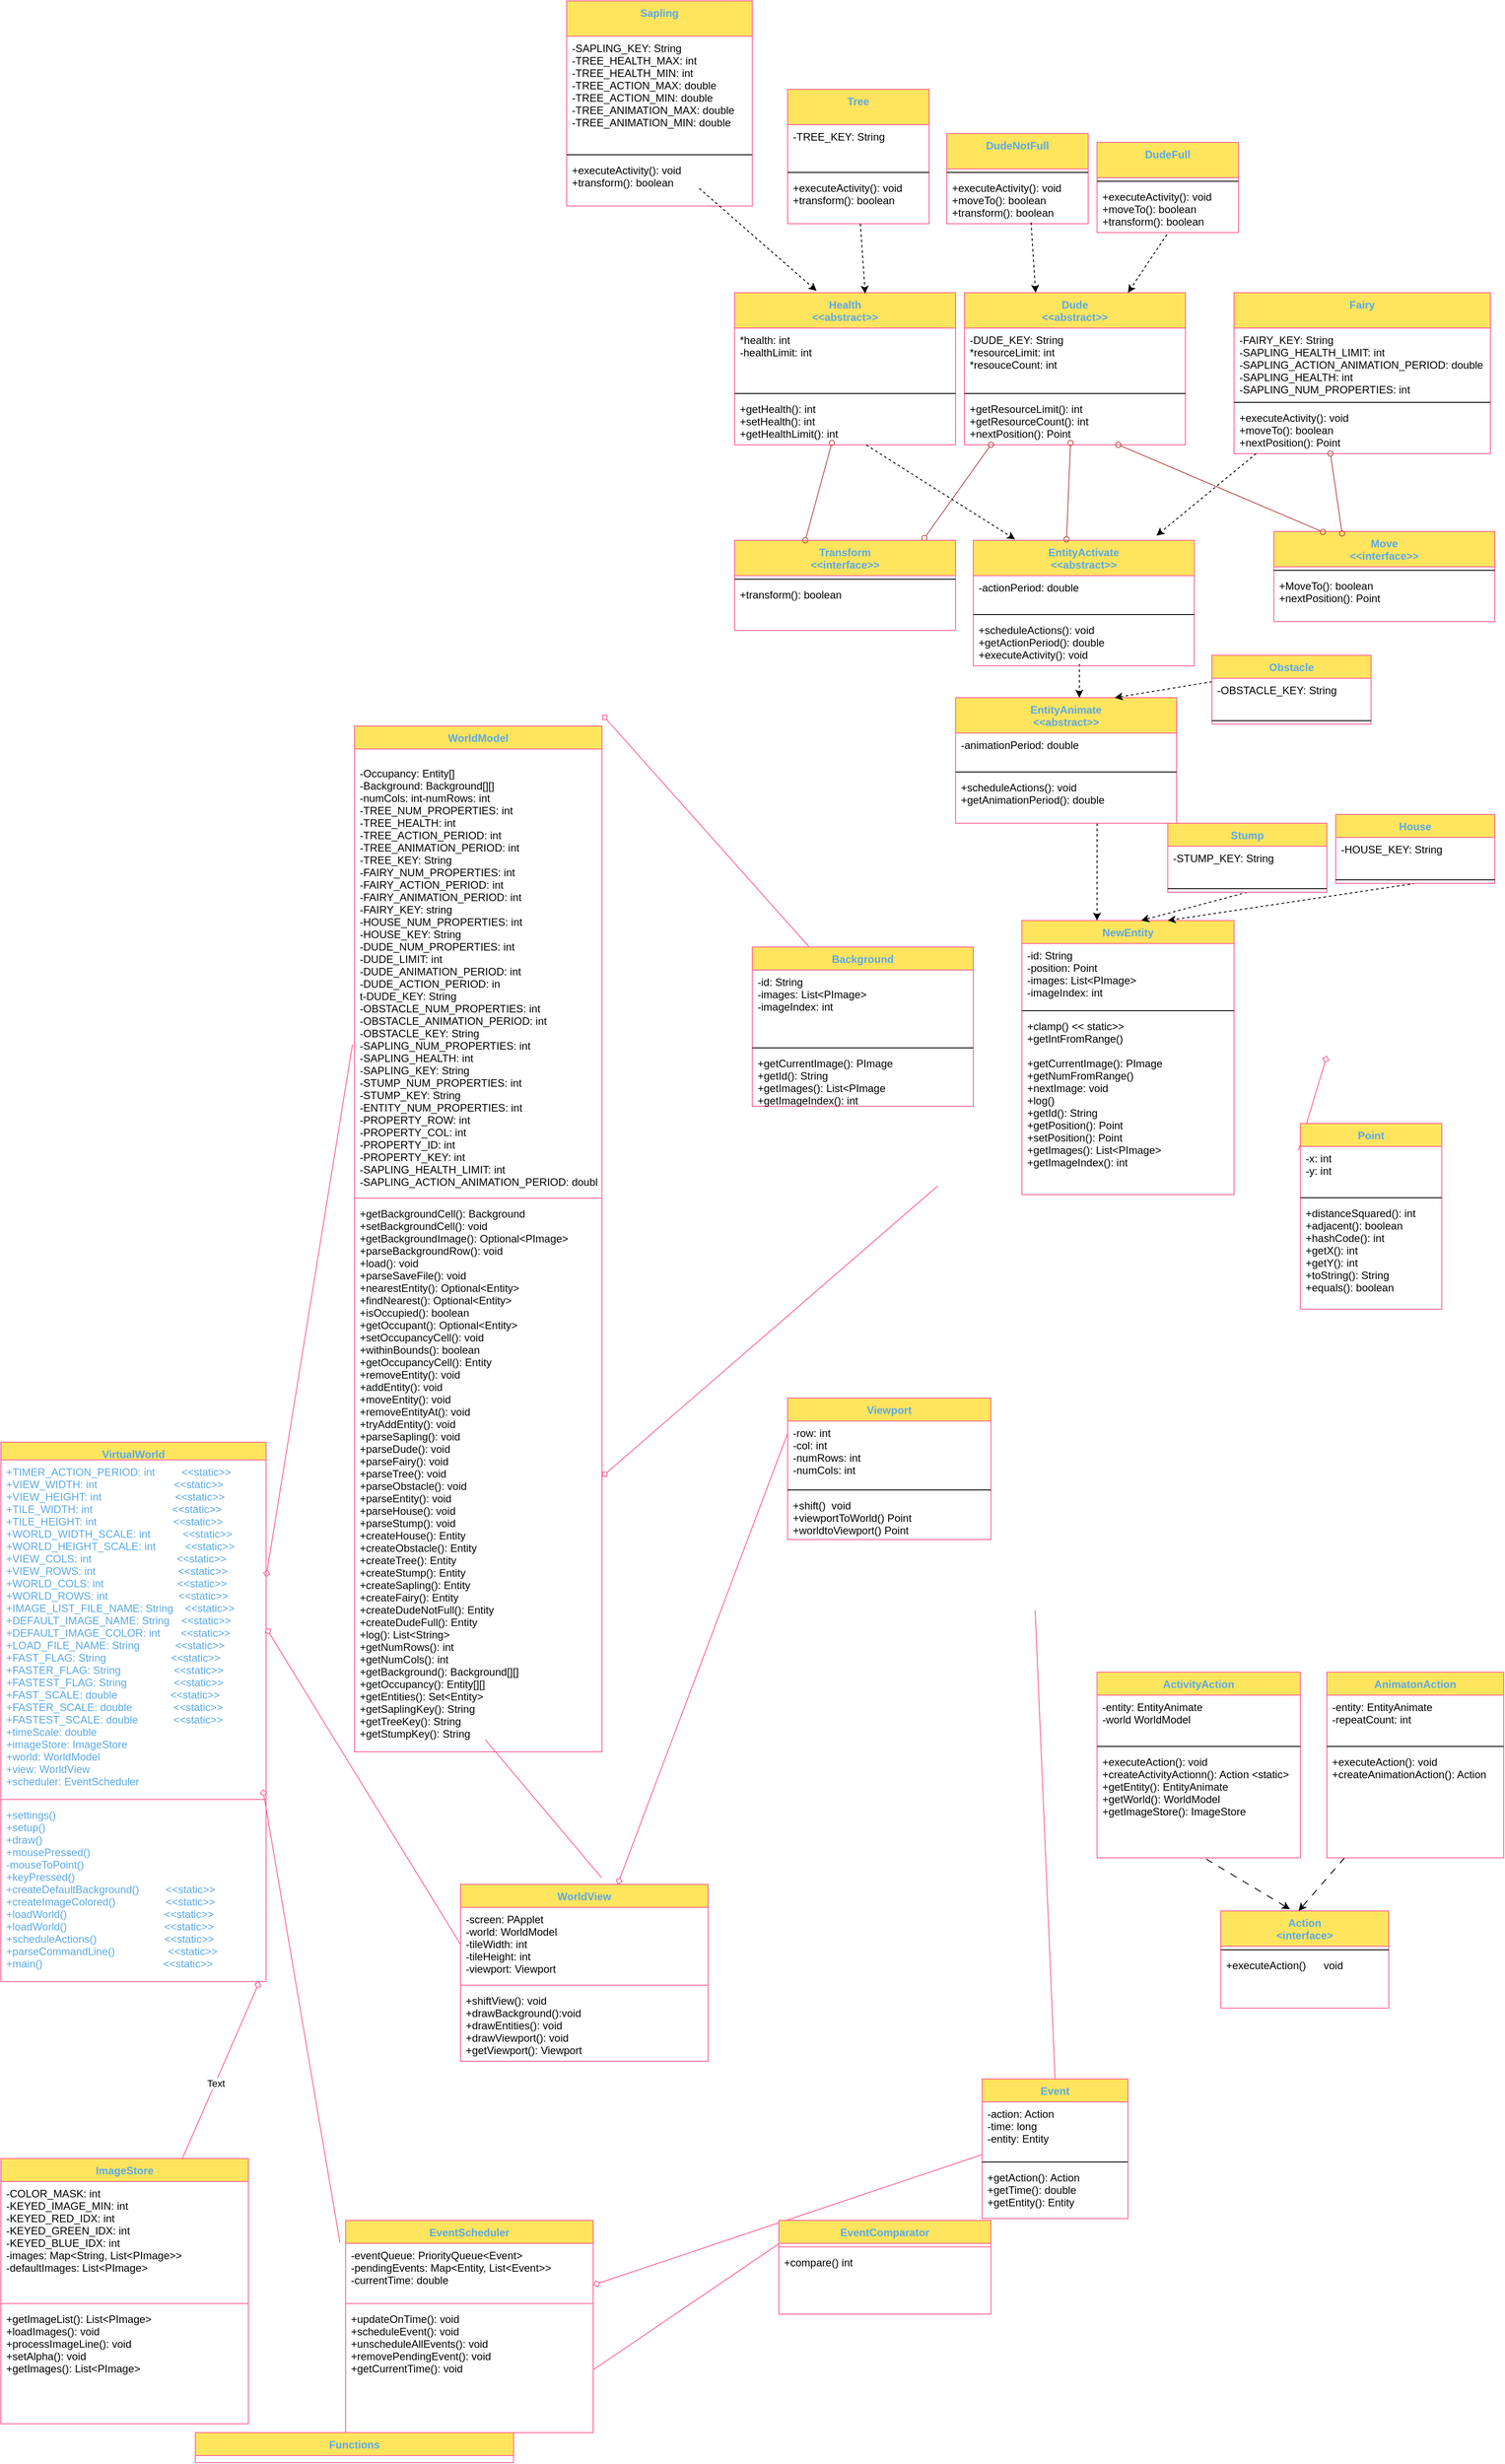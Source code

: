 <mxfile version="21.2.3" type="device">
  <diagram id="Yo6Zvny2ZRX3JAPKxXua" name="Page 2">
    <mxGraphModel dx="662" dy="1920" grid="1" gridSize="10" guides="1" tooltips="1" connect="1" arrows="1" fold="1" page="1" pageScale="1" pageWidth="850" pageHeight="1100" math="0" shadow="0">
      <root>
        <mxCell id="0" />
        <mxCell id="1" parent="0" />
        <mxCell id="8I9pphBKhg92I5GMk5e_-31" value="" style="graphMlID=e0;endArrow=none;strokeColor=#FF6392;strokeWidth=1.0;startArrow=diamond;startFill=0;endFill=1;exitX=1;exitY=0.25;exitDx=0;exitDy=0;fontColor=#5AA9E6;entryX=-0.008;entryY=-0.286;entryDx=0;entryDy=0;entryPerimeter=0;" parent="1" source="8I9pphBKhg92I5GMk5e_-50" target="8I9pphBKhg92I5GMk5e_-57" edge="1">
          <mxGeometry relative="1" as="geometry" />
        </mxCell>
        <mxCell id="8I9pphBKhg92I5GMk5e_-32" value="" style="graphMlID=e1;endArrow=none;strokeColor=#FF6392;strokeWidth=1.0;startArrow=diamond;startFill=0;endFill=1;exitX=1;exitY=0.5;exitDx=0;exitDy=0;fontColor=#5AA9E6;entryX=0;entryY=0.5;entryDx=0;entryDy=0;" parent="1" source="8I9pphBKhg92I5GMk5e_-51" target="8I9pphBKhg92I5GMk5e_-61" edge="1">
          <mxGeometry relative="1" as="geometry" />
        </mxCell>
        <mxCell id="8I9pphBKhg92I5GMk5e_-33" value="" style="graphMlID=e2;endArrow=none;strokeColor=#FF6392;strokeWidth=1.0;startArrow=diamond;startFill=0;endFill=1;fontColor=#5AA9E6;entryX=0;entryY=0.25;entryDx=0;entryDy=0;" parent="1" source="8I9pphBKhg92I5GMk5e_-60" target="8I9pphBKhg92I5GMk5e_-89" edge="1">
          <mxGeometry relative="1" as="geometry">
            <mxPoint x="648" y="240" as="sourcePoint" />
          </mxGeometry>
        </mxCell>
        <mxCell id="8I9pphBKhg92I5GMk5e_-34" value="" style="graphMlID=e3;endArrow=none;strokeColor=#FF6392;strokeWidth=1.0;startArrow=diamond;startFill=0;endFill=1;exitX=0.988;exitY=-0.077;exitDx=0;exitDy=0;exitPerimeter=0;fontColor=#5AA9E6;entryX=-0.023;entryY=0.105;entryDx=0;entryDy=0;entryPerimeter=0;" parent="1" source="8I9pphBKhg92I5GMk5e_-53" target="8I9pphBKhg92I5GMk5e_-64" edge="1">
          <mxGeometry relative="1" as="geometry">
            <mxPoint x="840" y="580" as="targetPoint" />
          </mxGeometry>
        </mxCell>
        <mxCell id="8I9pphBKhg92I5GMk5e_-35" value="" style="graphMlID=e4;endArrow=none;strokeColor=#FF6392;strokeWidth=1.0;startArrow=diamond;startFill=0;endFill=1;exitX=0.975;exitY=1;exitDx=0;exitDy=0;exitPerimeter=0;fontColor=#5AA9E6;" parent="1" source="8I9pphBKhg92I5GMk5e_-53" target="8I9pphBKhg92I5GMk5e_-68" edge="1">
          <mxGeometry relative="1" as="geometry" />
        </mxCell>
        <mxCell id="nGXBydeVwAJTbdxG4vP2-1" value="Text" style="edgeLabel;html=1;align=center;verticalAlign=middle;resizable=0;points=[];" parent="8I9pphBKhg92I5GMk5e_-35" vertex="1" connectable="0">
          <mxGeometry x="0.148" relative="1" as="geometry">
            <mxPoint as="offset" />
          </mxGeometry>
        </mxCell>
        <mxCell id="8I9pphBKhg92I5GMk5e_-36" value="" style="graphMlID=e5;endArrow=none;strokeColor=#FF6392;strokeWidth=1.0;startArrow=diamond;startFill=0;endFill=1;fontColor=#5AA9E6;exitX=1.001;exitY=-0.077;exitDx=0;exitDy=0;exitPerimeter=0;" parent="1" source="8I9pphBKhg92I5GMk5e_-55" target="8I9pphBKhg92I5GMk5e_-82" edge="1">
          <mxGeometry relative="1" as="geometry" />
        </mxCell>
        <mxCell id="8I9pphBKhg92I5GMk5e_-37" value="" style="graphMlID=e6;endArrow=none;strokeColor=#FF6392;strokeWidth=1.0;startArrow=diamond;startFill=0;endFill=1;fontColor=#5AA9E6;" parent="1" source="8I9pphBKhg92I5GMk5e_-64" target="8I9pphBKhg92I5GMk5e_-97" edge="1">
          <mxGeometry relative="1" as="geometry" />
        </mxCell>
        <mxCell id="8I9pphBKhg92I5GMk5e_-38" value="" style="graphMlID=e7;endArrow=none;strokeColor=#FF6392;strokeWidth=1.0;startArrow=none;startFill=1;endFill=1;fontColor=#5AA9E6;entryX=0;entryY=0.25;entryDx=0;entryDy=0;exitX=1;exitY=0.5;exitDx=0;exitDy=0;" parent="1" source="8I9pphBKhg92I5GMk5e_-67" target="8I9pphBKhg92I5GMk5e_-72" edge="1">
          <mxGeometry relative="1" as="geometry" />
        </mxCell>
        <mxCell id="8I9pphBKhg92I5GMk5e_-39" value="" style="graphMlID=e8;endArrow=none;strokeColor=#FF6392;strokeWidth=1.0;startArrow=diamond;startFill=0;endFill=1;fontColor=#5AA9E6;exitX=1;exitY=0.5;exitDx=0;exitDy=0;" parent="1" source="8I9pphBKhg92I5GMk5e_-57" edge="1">
          <mxGeometry relative="1" as="geometry">
            <mxPoint x="710" y="80" as="sourcePoint" />
            <mxPoint x="1060" y="300" as="targetPoint" />
          </mxGeometry>
        </mxCell>
        <mxCell id="8I9pphBKhg92I5GMk5e_-40" value="" style="graphMlID=e9;endArrow=none;strokeColor=#FF6392;strokeWidth=1.0;startArrow=diamond;startFill=0;endFill=1;fontColor=#5AA9E6;entryX=-0.013;entryY=0.08;entryDx=0;entryDy=0;entryPerimeter=0;" parent="1" target="8I9pphBKhg92I5GMk5e_-105" edge="1">
          <mxGeometry relative="1" as="geometry">
            <mxPoint x="1500" y="153" as="sourcePoint" />
          </mxGeometry>
        </mxCell>
        <mxCell id="8I9pphBKhg92I5GMk5e_-44" value="" style="graphMlID=e13;endArrow=none;strokeColor=#FF6392;strokeWidth=1.0;startArrow=none;startFill=1;endFill=1;fontColor=#5AA9E6;entryX=0.528;entryY=0.978;entryDx=0;entryDy=0;entryPerimeter=0;exitX=0.57;exitY=-0.037;exitDx=0;exitDy=0;exitPerimeter=0;" parent="1" source="8I9pphBKhg92I5GMk5e_-60" target="8I9pphBKhg92I5GMk5e_-57" edge="1">
          <mxGeometry relative="1" as="geometry" />
        </mxCell>
        <mxCell id="8I9pphBKhg92I5GMk5e_-45" value="" style="graphMlID=e14;endArrow=none;strokeColor=#FF6392;strokeWidth=1.0;startArrow=none;startFill=1;endFill=1;fontColor=#5AA9E6;exitX=0.5;exitY=0;exitDx=0;exitDy=0;" parent="1" source="8I9pphBKhg92I5GMk5e_-96" edge="1">
          <mxGeometry relative="1" as="geometry">
            <mxPoint x="1170" y="780" as="targetPoint" />
          </mxGeometry>
        </mxCell>
        <mxCell id="8I9pphBKhg92I5GMk5e_-50" value="VirtualWorld" style="swimlane;fontStyle=1;align=center;verticalAlign=top;childLayout=stackLayout;horizontal=1;startSize=20;horizontalStack=0;resizeParent=1;resizeParentMax=0;resizeLast=0;collapsible=1;marginBottom=0;hachureGap=4;pointerEvents=0;fillColor=#FFE45E;strokeColor=#FF6392;fontColor=#5AA9E6;" parent="1" vertex="1">
          <mxGeometry y="590" width="300" height="610" as="geometry" />
        </mxCell>
        <mxCell id="8I9pphBKhg92I5GMk5e_-51" value="+TIMER_ACTION_PERIOD: int         &lt;&lt;static&gt;&gt;&#xa;+VIEW_WIDTH: int                          &lt;&lt;static&gt;&gt;&#xa;+VIEW_HEIGHT: int                         &lt;&lt;static&gt;&gt;&#xa;+TILE_WIDTH: int                           &lt;&lt;static&gt;&gt;&#xa;+TILE_HEIGHT: int                          &lt;&lt;static&gt;&gt;&#xa;+WORLD_WIDTH_SCALE: int           &lt;&lt;static&gt;&gt;&#xa;+WORLD_HEIGHT_SCALE: int          &lt;&lt;static&gt;&gt;&#xa;+VIEW_COLS: int                             &lt;&lt;static&gt;&gt;&#xa;+VIEW_ROWS: int                            &lt;&lt;static&gt;&gt;&#xa;+WORLD_COLS: int                         &lt;&lt;static&gt;&gt;&#xa;+WORLD_ROWS: int                        &lt;&lt;static&gt;&gt;&#xa;+IMAGE_LIST_FILE_NAME: String    &lt;&lt;static&gt;&gt;&#xa;+DEFAULT_IMAGE_NAME: String    &lt;&lt;static&gt;&gt;&#xa;+DEFAULT_IMAGE_COLOR: int       &lt;&lt;static&gt;&gt;&#xa;+LOAD_FILE_NAME: String            &lt;&lt;static&gt;&gt;&#xa;+FAST_FLAG: String                      &lt;&lt;static&gt;&gt;&#xa;+FASTER_FLAG: String                  &lt;&lt;static&gt;&gt;&#xa;+FASTEST_FLAG: String                &lt;&lt;static&gt;&gt;&#xa;+FAST_SCALE: double                  &lt;&lt;static&gt;&gt;&#xa;+FASTER_SCALE: double              &lt;&lt;static&gt;&gt;&#xa;+FASTEST_SCALE: double            &lt;&lt;static&gt;&gt;&#xa;+timeScale: double&#xa;+imageStore: ImageStore&#xa;+world: WorldModel&#xa;+view: WorldView&#xa;+scheduler: EventScheduler" style="text;strokeColor=none;fillColor=none;align=left;verticalAlign=top;spacingLeft=4;spacingRight=4;overflow=hidden;rotatable=0;points=[[0,0.5],[1,0.5]];portConstraint=eastwest;fontColor=#5AA9E6;" parent="8I9pphBKhg92I5GMk5e_-50" vertex="1">
          <mxGeometry y="20" width="300" height="380" as="geometry" />
        </mxCell>
        <mxCell id="8I9pphBKhg92I5GMk5e_-52" value="" style="line;strokeWidth=1;fillColor=none;align=left;verticalAlign=middle;spacingTop=-1;spacingLeft=3;spacingRight=3;rotatable=0;labelPosition=right;points=[];portConstraint=eastwest;strokeColor=#FF6392;fontColor=#5AA9E6;" parent="8I9pphBKhg92I5GMk5e_-50" vertex="1">
          <mxGeometry y="400" width="300" height="8" as="geometry" />
        </mxCell>
        <mxCell id="8I9pphBKhg92I5GMk5e_-53" value="+settings()&#xa;+setup()&#xa;+draw()&#xa;+mousePressed()&#xa;-mouseToPoint()&#xa;+keyPressed()&#xa;+createDefaultBackground()         &lt;&lt;static&gt;&gt;&#xa;+createImageColored()                 &lt;&lt;static&gt;&gt;&#xa;+loadWorld()                                 &lt;&lt;static&gt;&gt;&#xa;+loadWorld()                                 &lt;&lt;static&gt;&gt;&#xa;+scheduleActions()                       &lt;&lt;static&gt;&gt;&#xa;+parseCommandLine()                  &lt;&lt;static&gt;&gt;&#xa;+main()                                         &lt;&lt;static&gt;&gt;" style="text;strokeColor=none;fillColor=none;align=left;verticalAlign=top;spacingLeft=4;spacingRight=4;overflow=hidden;rotatable=0;points=[[0,0.5],[1,0.5]];portConstraint=eastwest;fontColor=#5AA9E6;" parent="8I9pphBKhg92I5GMk5e_-50" vertex="1">
          <mxGeometry y="408" width="300" height="202" as="geometry" />
        </mxCell>
        <mxCell id="8I9pphBKhg92I5GMk5e_-54" value="WorldModel" style="swimlane;fontStyle=1;align=center;verticalAlign=top;childLayout=stackLayout;horizontal=1;startSize=26;horizontalStack=0;resizeParent=1;resizeParentMax=0;resizeLast=0;collapsible=1;marginBottom=0;hachureGap=4;pointerEvents=0;sketch=0;fontColor=#5AA9E6;strokeColor=#FF6392;fillColor=#FFE45E;" parent="1" vertex="1">
          <mxGeometry x="400" y="-220" width="280" height="1160" as="geometry" />
        </mxCell>
        <mxCell id="8I9pphBKhg92I5GMk5e_-55" value="&#xa;-Occupancy: Entity[]&#xa;-Background: Background[][]&#xa;-numCols: int-numRows: int&#xa;-TREE_NUM_PROPERTIES: int&#xa;-TREE_HEALTH: int&#xa;-TREE_ACTION_PERIOD: int&#xa;-TREE_ANIMATION_PERIOD: int&#xa;-TREE_KEY: String&#xa;-FAIRY_NUM_PROPERTIES: int&#xa;-FAIRY_ACTION_PERIOD: int&#xa;-FAIRY_ANIMATION_PERIOD: int&#xa;-FAIRY_KEY: string&#xa;-HOUSE_NUM_PROPERTIES: int&#xa;-HOUSE_KEY: String&#xa;-DUDE_NUM_PROPERTIES: int&#xa;-DUDE_LIMIT: int&#xa;-DUDE_ANIMATION_PERIOD: int&#xa;-DUDE_ACTION_PERIOD: in&#xa;t-DUDE_KEY: String&#xa;-OBSTACLE_NUM_PROPERTIES: int&#xa;-OBSTACLE_ANIMATION_PERIOD: int&#xa;-OBSTACLE_KEY: String&#xa;-SAPLING_NUM_PROPERTIES: int&#xa;-SAPLING_HEALTH: int&#xa;-SAPLING_KEY: String&#xa;-STUMP_NUM_PROPERTIES: int&#xa;-STUMP_KEY: String&#xa;-ENTITY_NUM_PROPERTIES: int&#xa;-PROPERTY_ROW: int&#xa;-PROPERTY_COL: int&#xa;-PROPERTY_ID: int&#xa;-PROPERTY_KEY: int&#xa;-SAPLING_HEALTH_LIMIT: int&#xa;-SAPLING_ACTION_ANIMATION_PERIOD: double" style="text;strokeColor=none;fillColor=none;align=left;verticalAlign=top;spacingLeft=4;spacingRight=4;overflow=hidden;rotatable=0;points=[[0,0.5],[1,0.5]];portConstraint=eastwest;fontColor=#000000;" parent="8I9pphBKhg92I5GMk5e_-54" vertex="1">
          <mxGeometry y="26" width="280" height="504" as="geometry" />
        </mxCell>
        <mxCell id="8I9pphBKhg92I5GMk5e_-56" value="" style="line;strokeWidth=1;fillColor=none;align=left;verticalAlign=middle;spacingTop=-1;spacingLeft=3;spacingRight=3;rotatable=0;labelPosition=right;points=[];portConstraint=eastwest;strokeColor=#FF6392;fontColor=#5AA9E6;" parent="8I9pphBKhg92I5GMk5e_-54" vertex="1">
          <mxGeometry y="530" width="280" height="8" as="geometry" />
        </mxCell>
        <mxCell id="8I9pphBKhg92I5GMk5e_-57" value="+getBackgroundCell(): Background&#xa;+setBackgroundCell(): void&#xa;+getBackgroundImage(): Optional&lt;PImage&gt;&#xa;+parseBackgroundRow(): void&#xa;+load(): void&#xa;+parseSaveFile(): void&#xa;+nearestEntity(): Optional&lt;Entity&gt;&#xa;+findNearest(): Optional&lt;Entity&gt;&#xa;+isOccupied(): boolean&#xa;+getOccupant(): Optional&lt;Entity&gt;&#xa;+setOccupancyCell(): void&#xa;+withinBounds(): boolean&#xa;+getOccupancyCell(): Entity&#xa;+removeEntity(): void&#xa;+addEntity(): void&#xa;+moveEntity(): void&#xa;+removeEntityAt(): void&#xa;+tryAddEntity(): void&#xa;+parseSapling(): void&#xa;+parseDude(): void&#xa;+parseFairy(): void&#xa;+parseTree(): void&#xa;+parseObstacle(): void&#xa;+parseEntity(): void&#xa;+parseHouse(): void&#xa;+parseStump(): void&#xa;+createHouse(): Entity&#xa;+createObstacle(): Entity&#xa;+createTree(): Entity&#xa;+createStump(): Entity&#xa;+createSapling(): Entity&#xa;+createFairy(): Entity&#xa;+createDudeNotFull(): Entity&#xa;+createDudeFull(): Entity&#xa;+log(): List&lt;String&gt;&#xa;+getNumRows(): int&#xa;+getNumCols(): int&#xa;+getBackground(): Background[][]&#xa;+getOccupancy(): Entity[][]&#xa;+getEntities(): Set&lt;Entity&gt;&#xa;+getSaplingKey(): String&#xa;+getTreeKey(): String&#xa;+getStumpKey(): String" style="text;strokeColor=none;fillColor=none;align=left;verticalAlign=top;spacingLeft=4;spacingRight=4;overflow=hidden;rotatable=0;points=[[0,0.5],[1,0.5]];portConstraint=eastwest;fontColor=#020405;" parent="8I9pphBKhg92I5GMk5e_-54" vertex="1">
          <mxGeometry y="538" width="280" height="622" as="geometry" />
        </mxCell>
        <mxCell id="8I9pphBKhg92I5GMk5e_-60" value="WorldView" style="swimlane;fontStyle=1;align=center;verticalAlign=top;childLayout=stackLayout;horizontal=1;startSize=26;horizontalStack=0;resizeParent=1;resizeParentMax=0;resizeLast=0;collapsible=1;marginBottom=0;hachureGap=4;pointerEvents=0;sketch=0;fontColor=#5AA9E6;strokeColor=#FF6392;fillColor=#FFE45E;" parent="1" vertex="1">
          <mxGeometry x="520" y="1090" width="280" height="200" as="geometry" />
        </mxCell>
        <mxCell id="8I9pphBKhg92I5GMk5e_-61" value="-screen: PApplet&#xa;-world: WorldModel&#xa;-tileWidth: int&#xa;-tileHeight: int&#xa;-viewport: Viewport" style="text;strokeColor=none;fillColor=none;align=left;verticalAlign=top;spacingLeft=4;spacingRight=4;overflow=hidden;rotatable=0;points=[[0,0.5],[1,0.5]];portConstraint=eastwest;fontColor=#000000;" parent="8I9pphBKhg92I5GMk5e_-60" vertex="1">
          <mxGeometry y="26" width="280" height="84" as="geometry" />
        </mxCell>
        <mxCell id="8I9pphBKhg92I5GMk5e_-62" value="" style="line;strokeWidth=1;fillColor=none;align=left;verticalAlign=middle;spacingTop=-1;spacingLeft=3;spacingRight=3;rotatable=0;labelPosition=right;points=[];portConstraint=eastwest;strokeColor=#FF6392;fontColor=#5AA9E6;" parent="8I9pphBKhg92I5GMk5e_-60" vertex="1">
          <mxGeometry y="110" width="280" height="8" as="geometry" />
        </mxCell>
        <mxCell id="8I9pphBKhg92I5GMk5e_-63" value="+shiftView(): void                                &#xa;+drawBackground():void&#xa;+drawEntities(): void&#xa;+drawViewport(): void&#xa;+getViewport(): Viewport" style="text;strokeColor=none;fillColor=none;align=left;verticalAlign=top;spacingLeft=4;spacingRight=4;overflow=hidden;rotatable=0;points=[[0,0.5],[1,0.5]];portConstraint=eastwest;fontColor=#000000;" parent="8I9pphBKhg92I5GMk5e_-60" vertex="1">
          <mxGeometry y="118" width="280" height="82" as="geometry" />
        </mxCell>
        <mxCell id="8I9pphBKhg92I5GMk5e_-64" value="EventScheduler" style="swimlane;fontStyle=1;align=center;verticalAlign=top;childLayout=stackLayout;horizontal=1;startSize=26;horizontalStack=0;resizeParent=1;resizeParentMax=0;resizeLast=0;collapsible=1;marginBottom=0;hachureGap=4;pointerEvents=0;sketch=0;fontColor=#5AA9E6;strokeColor=#FF6392;fillColor=#FFE45E;" parent="1" vertex="1">
          <mxGeometry x="390" y="1470" width="280" height="240" as="geometry" />
        </mxCell>
        <mxCell id="8I9pphBKhg92I5GMk5e_-65" value="-eventQueue: PriorityQueue&lt;Event&gt;&#xa;-pendingEvents: Map&lt;Entity, List&lt;Event&gt;&gt;&#xa;-currentTime: double" style="text;strokeColor=none;fillColor=none;align=left;verticalAlign=top;spacingLeft=4;spacingRight=4;overflow=hidden;rotatable=0;points=[[0,0.5],[1,0.5]];portConstraint=eastwest;fontColor=#000000;" parent="8I9pphBKhg92I5GMk5e_-64" vertex="1">
          <mxGeometry y="26" width="280" height="64" as="geometry" />
        </mxCell>
        <mxCell id="8I9pphBKhg92I5GMk5e_-66" value="" style="line;strokeWidth=1;fillColor=none;align=left;verticalAlign=middle;spacingTop=-1;spacingLeft=3;spacingRight=3;rotatable=0;labelPosition=right;points=[];portConstraint=eastwest;strokeColor=#FF6392;fontColor=#5AA9E6;" parent="8I9pphBKhg92I5GMk5e_-64" vertex="1">
          <mxGeometry y="90" width="280" height="8" as="geometry" />
        </mxCell>
        <mxCell id="8I9pphBKhg92I5GMk5e_-67" value="+updateOnTime(): void&#xa;+scheduleEvent(): void&#xa;+unscheduleAllEvents(): void&#xa;+removePendingEvent(): void&#xa;+getCurrentTime(): void" style="text;strokeColor=none;fillColor=none;align=left;verticalAlign=top;spacingLeft=4;spacingRight=4;overflow=hidden;rotatable=0;points=[[0,0.5],[1,0.5]];portConstraint=eastwest;fontColor=#000000;" parent="8I9pphBKhg92I5GMk5e_-64" vertex="1">
          <mxGeometry y="98" width="280" height="142" as="geometry" />
        </mxCell>
        <mxCell id="8I9pphBKhg92I5GMk5e_-68" value="ImageStore" style="swimlane;fontStyle=1;align=center;verticalAlign=top;childLayout=stackLayout;horizontal=1;startSize=26;horizontalStack=0;resizeParent=1;resizeParentMax=0;resizeLast=0;collapsible=1;marginBottom=0;hachureGap=4;pointerEvents=0;sketch=0;fontColor=#5AA9E6;strokeColor=#FF6392;fillColor=#FFE45E;" parent="1" vertex="1">
          <mxGeometry y="1400" width="280" height="300" as="geometry" />
        </mxCell>
        <mxCell id="8I9pphBKhg92I5GMk5e_-69" value="-COLOR_MASK: int                            &#xa;-KEYED_IMAGE_MIN: int                       &#xa;-KEYED_RED_IDX: int                        &#xa;-KEYED_GREEN_IDX: int                        &#xa;-KEYED_BLUE_IDX: int                        &#xa;-images: Map&lt;String, List&lt;PImage&gt;&gt;&#xa;-defaultImages: List&lt;PImage&gt;" style="text;strokeColor=none;fillColor=none;align=left;verticalAlign=top;spacingLeft=4;spacingRight=4;overflow=hidden;rotatable=0;points=[[0,0.5],[1,0.5]];portConstraint=eastwest;fontColor=#000000;" parent="8I9pphBKhg92I5GMk5e_-68" vertex="1">
          <mxGeometry y="26" width="280" height="134" as="geometry" />
        </mxCell>
        <mxCell id="8I9pphBKhg92I5GMk5e_-70" value="" style="line;strokeWidth=1;fillColor=none;align=left;verticalAlign=middle;spacingTop=-1;spacingLeft=3;spacingRight=3;rotatable=0;labelPosition=right;points=[];portConstraint=eastwest;strokeColor=#FF6392;fontColor=#5AA9E6;" parent="8I9pphBKhg92I5GMk5e_-68" vertex="1">
          <mxGeometry y="160" width="280" height="8" as="geometry" />
        </mxCell>
        <mxCell id="8I9pphBKhg92I5GMk5e_-71" value="+getImageList(): List&lt;PImage&gt;&#xa;+loadImages(): void&#xa;+processImageLine(): void&#xa;+setAlpha(): void&#xa;+getImages(): List&lt;PImage&gt;" style="text;strokeColor=none;fillColor=none;align=left;verticalAlign=top;spacingLeft=4;spacingRight=4;overflow=hidden;rotatable=0;points=[[0,0.5],[1,0.5]];portConstraint=eastwest;fontColor=#000000;" parent="8I9pphBKhg92I5GMk5e_-68" vertex="1">
          <mxGeometry y="168" width="280" height="132" as="geometry" />
        </mxCell>
        <mxCell id="8I9pphBKhg92I5GMk5e_-72" value="EventComparator" style="swimlane;fontStyle=1;align=center;verticalAlign=top;childLayout=stackLayout;horizontal=1;startSize=26;horizontalStack=0;resizeParent=1;resizeParentMax=0;resizeLast=0;collapsible=1;marginBottom=0;hachureGap=4;pointerEvents=0;sketch=0;fontColor=#5AA9E6;strokeColor=#FF6392;fillColor=#FFE45E;" parent="1" vertex="1">
          <mxGeometry x="880" y="1470" width="240" height="106" as="geometry" />
        </mxCell>
        <mxCell id="8I9pphBKhg92I5GMk5e_-74" value="" style="line;strokeWidth=1;fillColor=none;align=left;verticalAlign=middle;spacingTop=-1;spacingLeft=3;spacingRight=3;rotatable=0;labelPosition=right;points=[];portConstraint=eastwest;strokeColor=#FF6392;fontColor=#5AA9E6;" parent="8I9pphBKhg92I5GMk5e_-72" vertex="1">
          <mxGeometry y="26" width="240" height="8" as="geometry" />
        </mxCell>
        <mxCell id="8I9pphBKhg92I5GMk5e_-75" value="+compare() int" style="text;strokeColor=none;fillColor=none;align=left;verticalAlign=top;spacingLeft=4;spacingRight=4;overflow=hidden;rotatable=0;points=[[0,0.5],[1,0.5]];portConstraint=eastwest;fontColor=#000000;" parent="8I9pphBKhg92I5GMk5e_-72" vertex="1">
          <mxGeometry y="34" width="240" height="72" as="geometry" />
        </mxCell>
        <mxCell id="8I9pphBKhg92I5GMk5e_-77" value="Functions" style="swimlane;fontStyle=1;align=center;verticalAlign=top;childLayout=stackLayout;horizontal=1;startSize=26;horizontalStack=0;resizeParent=1;resizeParentMax=0;resizeLast=0;collapsible=1;marginBottom=0;hachureGap=4;pointerEvents=0;sketch=0;fontColor=#5AA9E6;strokeColor=#FF6392;fillColor=#FFE45E;" parent="1" vertex="1">
          <mxGeometry x="220" y="1710" width="360" height="34" as="geometry" />
        </mxCell>
        <mxCell id="8I9pphBKhg92I5GMk5e_-81" value="Background" style="swimlane;fontStyle=1;align=center;verticalAlign=top;childLayout=stackLayout;horizontal=1;startSize=26;horizontalStack=0;resizeParent=1;resizeParentMax=0;resizeLast=0;collapsible=1;marginBottom=0;hachureGap=4;pointerEvents=0;sketch=0;fontColor=#5AA9E6;strokeColor=#FF6392;fillColor=#FFE45E;" parent="1" vertex="1">
          <mxGeometry x="850" y="30" width="250" height="180" as="geometry" />
        </mxCell>
        <mxCell id="8I9pphBKhg92I5GMk5e_-82" value="-id: String&#xa;-images: List&lt;PImage&gt;&#xa;-imageIndex: int" style="text;strokeColor=none;fillColor=none;align=left;verticalAlign=top;spacingLeft=4;spacingRight=4;overflow=hidden;rotatable=0;points=[[0,0.5],[1,0.5]];portConstraint=eastwest;" parent="8I9pphBKhg92I5GMk5e_-81" vertex="1">
          <mxGeometry y="26" width="250" height="84" as="geometry" />
        </mxCell>
        <mxCell id="8I9pphBKhg92I5GMk5e_-83" value="" style="line;strokeWidth=1;fillColor=none;align=left;verticalAlign=middle;spacingTop=-1;spacingLeft=3;spacingRight=3;rotatable=0;labelPosition=right;points=[];portConstraint=eastwest;" parent="8I9pphBKhg92I5GMk5e_-81" vertex="1">
          <mxGeometry y="110" width="250" height="8" as="geometry" />
        </mxCell>
        <mxCell id="8I9pphBKhg92I5GMk5e_-84" value="+getCurrentImage(): PImage            &#xa;+getId(): String&#xa;+getImages(): List&lt;PImage&#xa;+getImageIndex(): int" style="text;strokeColor=none;fillColor=none;align=left;verticalAlign=top;spacingLeft=4;spacingRight=4;overflow=hidden;rotatable=0;points=[[0,0.5],[1,0.5]];portConstraint=eastwest;" parent="8I9pphBKhg92I5GMk5e_-81" vertex="1">
          <mxGeometry y="118" width="250" height="62" as="geometry" />
        </mxCell>
        <mxCell id="8I9pphBKhg92I5GMk5e_-85" value="NewEntity" style="swimlane;fontStyle=1;align=center;verticalAlign=top;childLayout=stackLayout;horizontal=1;startSize=26;horizontalStack=0;resizeParent=1;resizeParentMax=0;resizeLast=0;collapsible=1;marginBottom=0;hachureGap=4;pointerEvents=0;sketch=0;fontColor=#5AA9E6;strokeColor=#FF6392;fillColor=#FFE45E;" parent="1" vertex="1">
          <mxGeometry x="1155" width="240" height="310" as="geometry" />
        </mxCell>
        <mxCell id="8I9pphBKhg92I5GMk5e_-86" value="-id: String&#xa;-position: Point&#xa;-images: List&lt;PImage&gt;&#xa;-imageIndex: int&#xa;" style="text;strokeColor=none;fillColor=none;align=left;verticalAlign=top;spacingLeft=4;spacingRight=4;overflow=hidden;rotatable=0;points=[[0,0.5],[1,0.5]];portConstraint=eastwest;" parent="8I9pphBKhg92I5GMk5e_-85" vertex="1">
          <mxGeometry y="26" width="240" height="72" as="geometry" />
        </mxCell>
        <mxCell id="8I9pphBKhg92I5GMk5e_-87" value="" style="line;strokeWidth=1;fillColor=none;align=left;verticalAlign=middle;spacingTop=-1;spacingLeft=3;spacingRight=3;rotatable=0;labelPosition=right;points=[];portConstraint=eastwest;" parent="8I9pphBKhg92I5GMk5e_-85" vertex="1">
          <mxGeometry y="98" width="240" height="8" as="geometry" />
        </mxCell>
        <mxCell id="8I9pphBKhg92I5GMk5e_-88" value="+clamp() &lt;&lt; static&gt;&gt;&#xa;+getIntFromRange()&#xa;                                    &#xa;+getCurrentImage(): PImage &#xa;+getNumFromRange()&#xa;+nextImage: void&#xa;+log()&#xa;+getId(): String&#xa;+getPosition(): Point&#xa;+setPosition(): Point&#xa;+getImages(): List&lt;PImage&gt;&#xa;+getImageIndex(): int&#xa;&#xa;" style="text;strokeColor=none;fillColor=none;align=left;verticalAlign=top;spacingLeft=4;spacingRight=4;overflow=hidden;rotatable=0;points=[[0,0.5],[1,0.5]];portConstraint=eastwest;" parent="8I9pphBKhg92I5GMk5e_-85" vertex="1">
          <mxGeometry y="106" width="240" height="204" as="geometry" />
        </mxCell>
        <mxCell id="8I9pphBKhg92I5GMk5e_-89" value="Viewport" style="swimlane;fontStyle=1;align=center;verticalAlign=top;childLayout=stackLayout;horizontal=1;startSize=26;horizontalStack=0;resizeParent=1;resizeParentMax=0;resizeLast=0;collapsible=1;marginBottom=0;hachureGap=4;pointerEvents=0;sketch=0;fontColor=#5AA9E6;strokeColor=#FF6392;fillColor=#FFE45E;" parent="1" vertex="1">
          <mxGeometry x="890" y="540" width="230" height="160" as="geometry" />
        </mxCell>
        <mxCell id="8I9pphBKhg92I5GMk5e_-90" value="-row: int&#xa;-col: int&#xa;-numRows: int&#xa;-numCols: int" style="text;strokeColor=none;fillColor=none;align=left;verticalAlign=top;spacingLeft=4;spacingRight=4;overflow=hidden;rotatable=0;points=[[0,0.5],[1,0.5]];portConstraint=eastwest;" parent="8I9pphBKhg92I5GMk5e_-89" vertex="1">
          <mxGeometry y="26" width="230" height="74" as="geometry" />
        </mxCell>
        <mxCell id="8I9pphBKhg92I5GMk5e_-91" value="" style="line;strokeWidth=1;fillColor=none;align=left;verticalAlign=middle;spacingTop=-1;spacingLeft=3;spacingRight=3;rotatable=0;labelPosition=right;points=[];portConstraint=eastwest;" parent="8I9pphBKhg92I5GMk5e_-89" vertex="1">
          <mxGeometry y="100" width="230" height="8" as="geometry" />
        </mxCell>
        <mxCell id="8I9pphBKhg92I5GMk5e_-92" value="+shift()  void                                &#xa;+viewportToWorld() Point&#xa;+worldtoViewport() Point" style="text;strokeColor=none;fillColor=none;align=left;verticalAlign=top;spacingLeft=4;spacingRight=4;overflow=hidden;rotatable=0;points=[[0,0.5],[1,0.5]];portConstraint=eastwest;" parent="8I9pphBKhg92I5GMk5e_-89" vertex="1">
          <mxGeometry y="108" width="230" height="52" as="geometry" />
        </mxCell>
        <mxCell id="8I9pphBKhg92I5GMk5e_-96" value="Event" style="swimlane;fontStyle=1;align=center;verticalAlign=top;childLayout=stackLayout;horizontal=1;startSize=26;horizontalStack=0;resizeParent=1;resizeParentMax=0;resizeLast=0;collapsible=1;marginBottom=0;hachureGap=4;pointerEvents=0;sketch=0;fontColor=#5AA9E6;strokeColor=#FF6392;fillColor=#FFE45E;" parent="1" vertex="1">
          <mxGeometry x="1110" y="1310" width="165" height="158" as="geometry" />
        </mxCell>
        <mxCell id="8I9pphBKhg92I5GMk5e_-97" value="-action: Action&#xa;-time: long&#xa;-entity: Entity" style="text;strokeColor=none;fillColor=none;align=left;verticalAlign=top;spacingLeft=4;spacingRight=4;overflow=hidden;rotatable=0;points=[[0,0.5],[1,0.5]];portConstraint=eastwest;" parent="8I9pphBKhg92I5GMk5e_-96" vertex="1">
          <mxGeometry y="26" width="165" height="64" as="geometry" />
        </mxCell>
        <mxCell id="8I9pphBKhg92I5GMk5e_-98" value="" style="line;strokeWidth=1;fillColor=none;align=left;verticalAlign=middle;spacingTop=-1;spacingLeft=3;spacingRight=3;rotatable=0;labelPosition=right;points=[];portConstraint=eastwest;" parent="8I9pphBKhg92I5GMk5e_-96" vertex="1">
          <mxGeometry y="90" width="165" height="8" as="geometry" />
        </mxCell>
        <mxCell id="8I9pphBKhg92I5GMk5e_-99" value="+getAction(): Action&#xa;+getTime(): double&#xa;+getEntity(): Entity" style="text;strokeColor=none;fillColor=none;align=left;verticalAlign=top;spacingLeft=4;spacingRight=4;overflow=hidden;rotatable=0;points=[[0,0.5],[1,0.5]];portConstraint=eastwest;" parent="8I9pphBKhg92I5GMk5e_-96" vertex="1">
          <mxGeometry y="98" width="165" height="60" as="geometry" />
        </mxCell>
        <mxCell id="8I9pphBKhg92I5GMk5e_-104" value="Point" style="swimlane;fontStyle=1;align=center;verticalAlign=top;childLayout=stackLayout;horizontal=1;startSize=26;horizontalStack=0;resizeParent=1;resizeParentMax=0;resizeLast=0;collapsible=1;marginBottom=0;hachureGap=4;pointerEvents=0;sketch=0;fontColor=#5AA9E6;strokeColor=#FF6392;fillColor=#FFE45E;" parent="1" vertex="1">
          <mxGeometry x="1470" y="229.54" width="160" height="210" as="geometry" />
        </mxCell>
        <mxCell id="8I9pphBKhg92I5GMk5e_-105" value="-x: int&#xa;-y: int" style="text;strokeColor=none;fillColor=none;align=left;verticalAlign=top;spacingLeft=4;spacingRight=4;overflow=hidden;rotatable=0;points=[[0,0.5],[1,0.5]];portConstraint=eastwest;" parent="8I9pphBKhg92I5GMk5e_-104" vertex="1">
          <mxGeometry y="26" width="160" height="54" as="geometry" />
        </mxCell>
        <mxCell id="8I9pphBKhg92I5GMk5e_-106" value="" style="line;strokeWidth=1;fillColor=none;align=left;verticalAlign=middle;spacingTop=-1;spacingLeft=3;spacingRight=3;rotatable=0;labelPosition=right;points=[];portConstraint=eastwest;" parent="8I9pphBKhg92I5GMk5e_-104" vertex="1">
          <mxGeometry y="80" width="160" height="8" as="geometry" />
        </mxCell>
        <mxCell id="8I9pphBKhg92I5GMk5e_-107" value="+distanceSquared(): int&#xa;+adjacent(): boolean&#xa;+hashCode(): int&#xa;+getX(): int&#xa;+getY(): int&#xa;+toString(): String&#xa;+equals(): boolean" style="text;strokeColor=none;fillColor=none;align=left;verticalAlign=top;spacingLeft=4;spacingRight=4;overflow=hidden;rotatable=0;points=[[0,0.5],[1,0.5]];portConstraint=eastwest;" parent="8I9pphBKhg92I5GMk5e_-104" vertex="1">
          <mxGeometry y="88" width="160" height="122" as="geometry" />
        </mxCell>
        <mxCell id="8I9pphBKhg92I5GMk5e_-108" value="Action&#xa;&lt;interface&gt;" style="swimlane;fontStyle=1;align=center;verticalAlign=top;childLayout=stackLayout;horizontal=1;startSize=40;horizontalStack=0;resizeParent=1;resizeParentMax=0;resizeLast=0;collapsible=1;marginBottom=0;hachureGap=4;pointerEvents=0;sketch=0;fontColor=#5AA9E6;strokeColor=#FF6392;fillColor=#FFE45E;" parent="1" vertex="1">
          <mxGeometry x="1380" y="1120" width="190" height="110" as="geometry" />
        </mxCell>
        <mxCell id="8I9pphBKhg92I5GMk5e_-110" value="" style="line;strokeWidth=1;fillColor=none;align=left;verticalAlign=middle;spacingTop=-1;spacingLeft=3;spacingRight=3;rotatable=0;labelPosition=right;points=[];portConstraint=eastwest;" parent="8I9pphBKhg92I5GMk5e_-108" vertex="1">
          <mxGeometry y="40" width="190" height="8" as="geometry" />
        </mxCell>
        <mxCell id="8I9pphBKhg92I5GMk5e_-111" value="+executeAction()      void&#xa;" style="text;strokeColor=none;fillColor=none;align=left;verticalAlign=top;spacingLeft=4;spacingRight=4;overflow=hidden;rotatable=0;points=[[0,0.5],[1,0.5]];portConstraint=eastwest;" parent="8I9pphBKhg92I5GMk5e_-108" vertex="1">
          <mxGeometry y="48" width="190" height="62" as="geometry" />
        </mxCell>
        <mxCell id="iaRDcrgQwgCg0Ffhxm7l-1" value="" style="endArrow=classic;html=1;rounded=0;entryX=0.412;entryY=-0.017;entryDx=0;entryDy=0;entryPerimeter=0;dashed=1;dashPattern=8 8;exitX=0.537;exitY=1.011;exitDx=0;exitDy=0;exitPerimeter=0;" edge="1" parent="1" source="iaRDcrgQwgCg0Ffhxm7l-13" target="8I9pphBKhg92I5GMk5e_-108">
          <mxGeometry width="50" height="50" relative="1" as="geometry">
            <mxPoint x="1380" y="1070" as="sourcePoint" />
            <mxPoint x="1430" y="1030" as="targetPoint" />
          </mxGeometry>
        </mxCell>
        <mxCell id="iaRDcrgQwgCg0Ffhxm7l-2" value="" style="endArrow=classic;html=1;rounded=0;dashed=1;dashPattern=8 8;" edge="1" parent="1">
          <mxGeometry width="50" height="50" relative="1" as="geometry">
            <mxPoint x="1520" y="1060" as="sourcePoint" />
            <mxPoint x="1468" y="1120" as="targetPoint" />
          </mxGeometry>
        </mxCell>
        <mxCell id="iaRDcrgQwgCg0Ffhxm7l-6" value="AnimatonAction" style="swimlane;fontStyle=1;align=center;verticalAlign=top;childLayout=stackLayout;horizontal=1;startSize=26;horizontalStack=0;resizeParent=1;resizeParentMax=0;resizeLast=0;collapsible=1;marginBottom=0;hachureGap=4;pointerEvents=0;sketch=0;fontColor=#5AA9E6;strokeColor=#FF6392;fillColor=#FFE45E;" vertex="1" parent="1">
          <mxGeometry x="1500" y="850" width="200" height="210" as="geometry" />
        </mxCell>
        <mxCell id="iaRDcrgQwgCg0Ffhxm7l-7" value="-entity: EntityAnimate&#xa;-repeatCount: int" style="text;strokeColor=none;fillColor=none;align=left;verticalAlign=top;spacingLeft=4;spacingRight=4;overflow=hidden;rotatable=0;points=[[0,0.5],[1,0.5]];portConstraint=eastwest;" vertex="1" parent="iaRDcrgQwgCg0Ffhxm7l-6">
          <mxGeometry y="26" width="200" height="54" as="geometry" />
        </mxCell>
        <mxCell id="iaRDcrgQwgCg0Ffhxm7l-8" value="" style="line;strokeWidth=1;fillColor=none;align=left;verticalAlign=middle;spacingTop=-1;spacingLeft=3;spacingRight=3;rotatable=0;labelPosition=right;points=[];portConstraint=eastwest;" vertex="1" parent="iaRDcrgQwgCg0Ffhxm7l-6">
          <mxGeometry y="80" width="200" height="8" as="geometry" />
        </mxCell>
        <mxCell id="iaRDcrgQwgCg0Ffhxm7l-9" value="+executeAction(): void&#xa;+createAnimationAction(): Action" style="text;strokeColor=none;fillColor=none;align=left;verticalAlign=top;spacingLeft=4;spacingRight=4;overflow=hidden;rotatable=0;points=[[0,0.5],[1,0.5]];portConstraint=eastwest;" vertex="1" parent="iaRDcrgQwgCg0Ffhxm7l-6">
          <mxGeometry y="88" width="200" height="122" as="geometry" />
        </mxCell>
        <mxCell id="iaRDcrgQwgCg0Ffhxm7l-10" value="ActivityAction" style="swimlane;fontStyle=1;align=center;verticalAlign=top;childLayout=stackLayout;horizontal=1;startSize=26;horizontalStack=0;resizeParent=1;resizeParentMax=0;resizeLast=0;collapsible=1;marginBottom=0;hachureGap=4;pointerEvents=0;sketch=0;fontColor=#5AA9E6;strokeColor=#FF6392;fillColor=#FFE45E;" vertex="1" parent="1">
          <mxGeometry x="1240" y="850" width="230" height="210" as="geometry" />
        </mxCell>
        <mxCell id="iaRDcrgQwgCg0Ffhxm7l-11" value="-entity: EntityAnimate&#xa;-world WorldModel" style="text;strokeColor=none;fillColor=none;align=left;verticalAlign=top;spacingLeft=4;spacingRight=4;overflow=hidden;rotatable=0;points=[[0,0.5],[1,0.5]];portConstraint=eastwest;" vertex="1" parent="iaRDcrgQwgCg0Ffhxm7l-10">
          <mxGeometry y="26" width="230" height="54" as="geometry" />
        </mxCell>
        <mxCell id="iaRDcrgQwgCg0Ffhxm7l-12" value="" style="line;strokeWidth=1;fillColor=none;align=left;verticalAlign=middle;spacingTop=-1;spacingLeft=3;spacingRight=3;rotatable=0;labelPosition=right;points=[];portConstraint=eastwest;" vertex="1" parent="iaRDcrgQwgCg0Ffhxm7l-10">
          <mxGeometry y="80" width="230" height="8" as="geometry" />
        </mxCell>
        <mxCell id="iaRDcrgQwgCg0Ffhxm7l-13" value="+executeAction(): void&#xa;+createActivityActionn(): Action &lt;static&gt;&#xa;+getEntity(): EntityAnimate&#xa;+getWorld(): WorldModel&#xa;+getImageStore(): ImageStore" style="text;strokeColor=none;fillColor=none;align=left;verticalAlign=top;spacingLeft=4;spacingRight=4;overflow=hidden;rotatable=0;points=[[0,0.5],[1,0.5]];portConstraint=eastwest;" vertex="1" parent="iaRDcrgQwgCg0Ffhxm7l-10">
          <mxGeometry y="88" width="230" height="122" as="geometry" />
        </mxCell>
        <mxCell id="iaRDcrgQwgCg0Ffhxm7l-15" value="" style="endArrow=classic;html=1;rounded=0;dashed=1;exitX=0.5;exitY=1;exitDx=0;exitDy=0;" edge="1" parent="1" source="iaRDcrgQwgCg0Ffhxm7l-18">
          <mxGeometry width="50" height="50" relative="1" as="geometry">
            <mxPoint x="1450" y="-50" as="sourcePoint" />
            <mxPoint x="1320" as="targetPoint" />
          </mxGeometry>
        </mxCell>
        <mxCell id="iaRDcrgQwgCg0Ffhxm7l-16" value="" style="endArrow=classic;html=1;rounded=0;dashed=1;exitX=0.5;exitY=1;exitDx=0;exitDy=0;" edge="1" parent="1" source="iaRDcrgQwgCg0Ffhxm7l-23">
          <mxGeometry width="50" height="50" relative="1" as="geometry">
            <mxPoint x="1340" y="-90" as="sourcePoint" />
            <mxPoint x="1290" as="targetPoint" />
          </mxGeometry>
        </mxCell>
        <mxCell id="iaRDcrgQwgCg0Ffhxm7l-17" value="" style="endArrow=classic;html=1;rounded=0;dashed=1;" edge="1" parent="1">
          <mxGeometry width="50" height="50" relative="1" as="geometry">
            <mxPoint x="1240" y="-110" as="sourcePoint" />
            <mxPoint x="1240" as="targetPoint" />
          </mxGeometry>
        </mxCell>
        <mxCell id="iaRDcrgQwgCg0Ffhxm7l-18" value="House" style="swimlane;fontStyle=1;align=center;verticalAlign=top;childLayout=stackLayout;horizontal=1;startSize=26;horizontalStack=0;resizeParent=1;resizeParentMax=0;resizeLast=0;collapsible=1;marginBottom=0;hachureGap=4;pointerEvents=0;sketch=0;fontColor=#5AA9E6;strokeColor=#FF6392;fillColor=#FFE45E;" vertex="1" parent="1">
          <mxGeometry x="1510" y="-120" width="180" height="78" as="geometry" />
        </mxCell>
        <mxCell id="iaRDcrgQwgCg0Ffhxm7l-19" value="-HOUSE_KEY: String" style="text;strokeColor=none;fillColor=none;align=left;verticalAlign=top;spacingLeft=4;spacingRight=4;overflow=hidden;rotatable=0;points=[[0,0.5],[1,0.5]];portConstraint=eastwest;" vertex="1" parent="iaRDcrgQwgCg0Ffhxm7l-18">
          <mxGeometry y="26" width="180" height="44" as="geometry" />
        </mxCell>
        <mxCell id="iaRDcrgQwgCg0Ffhxm7l-20" value="" style="line;strokeWidth=1;fillColor=none;align=left;verticalAlign=middle;spacingTop=-1;spacingLeft=3;spacingRight=3;rotatable=0;labelPosition=right;points=[];portConstraint=eastwest;" vertex="1" parent="iaRDcrgQwgCg0Ffhxm7l-18">
          <mxGeometry y="70" width="180" height="8" as="geometry" />
        </mxCell>
        <mxCell id="iaRDcrgQwgCg0Ffhxm7l-23" value="Stump" style="swimlane;fontStyle=1;align=center;verticalAlign=top;childLayout=stackLayout;horizontal=1;startSize=26;horizontalStack=0;resizeParent=1;resizeParentMax=0;resizeLast=0;collapsible=1;marginBottom=0;hachureGap=4;pointerEvents=0;sketch=0;fontColor=#5AA9E6;strokeColor=#FF6392;fillColor=#FFE45E;" vertex="1" parent="1">
          <mxGeometry x="1320" y="-110" width="180" height="78" as="geometry" />
        </mxCell>
        <mxCell id="iaRDcrgQwgCg0Ffhxm7l-24" value="-STUMP_KEY: String" style="text;strokeColor=none;fillColor=none;align=left;verticalAlign=top;spacingLeft=4;spacingRight=4;overflow=hidden;rotatable=0;points=[[0,0.5],[1,0.5]];portConstraint=eastwest;" vertex="1" parent="iaRDcrgQwgCg0Ffhxm7l-23">
          <mxGeometry y="26" width="180" height="44" as="geometry" />
        </mxCell>
        <mxCell id="iaRDcrgQwgCg0Ffhxm7l-25" value="" style="line;strokeWidth=1;fillColor=none;align=left;verticalAlign=middle;spacingTop=-1;spacingLeft=3;spacingRight=3;rotatable=0;labelPosition=right;points=[];portConstraint=eastwest;" vertex="1" parent="iaRDcrgQwgCg0Ffhxm7l-23">
          <mxGeometry y="70" width="180" height="8" as="geometry" />
        </mxCell>
        <mxCell id="iaRDcrgQwgCg0Ffhxm7l-29" value="EntityAnimate&#xa;&lt;&lt;abstract&gt;&gt;" style="swimlane;fontStyle=1;align=center;verticalAlign=top;childLayout=stackLayout;horizontal=1;startSize=40;horizontalStack=0;resizeParent=1;resizeParentMax=0;resizeLast=0;collapsible=1;marginBottom=0;hachureGap=4;pointerEvents=0;sketch=0;fontColor=#5AA9E6;strokeColor=#FF6392;fillColor=#FFE45E;" vertex="1" parent="1">
          <mxGeometry x="1080" y="-252" width="250" height="142" as="geometry" />
        </mxCell>
        <mxCell id="iaRDcrgQwgCg0Ffhxm7l-30" value="-animationPeriod: double" style="text;strokeColor=none;fillColor=none;align=left;verticalAlign=top;spacingLeft=4;spacingRight=4;overflow=hidden;rotatable=0;points=[[0,0.5],[1,0.5]];portConstraint=eastwest;" vertex="1" parent="iaRDcrgQwgCg0Ffhxm7l-29">
          <mxGeometry y="40" width="250" height="40" as="geometry" />
        </mxCell>
        <mxCell id="iaRDcrgQwgCg0Ffhxm7l-31" value="" style="line;strokeWidth=1;fillColor=none;align=left;verticalAlign=middle;spacingTop=-1;spacingLeft=3;spacingRight=3;rotatable=0;labelPosition=right;points=[];portConstraint=eastwest;" vertex="1" parent="iaRDcrgQwgCg0Ffhxm7l-29">
          <mxGeometry y="80" width="250" height="8" as="geometry" />
        </mxCell>
        <mxCell id="iaRDcrgQwgCg0Ffhxm7l-32" value="+scheduleActions(): void&#xa;+getAnimationPeriod(): double" style="text;strokeColor=none;fillColor=none;align=left;verticalAlign=top;spacingLeft=4;spacingRight=4;overflow=hidden;rotatable=0;points=[[0,0.5],[1,0.5]];portConstraint=eastwest;" vertex="1" parent="iaRDcrgQwgCg0Ffhxm7l-29">
          <mxGeometry y="88" width="250" height="54" as="geometry" />
        </mxCell>
        <mxCell id="iaRDcrgQwgCg0Ffhxm7l-33" value="" style="endArrow=classic;html=1;rounded=0;dashed=1;" edge="1" parent="1">
          <mxGeometry width="50" height="50" relative="1" as="geometry">
            <mxPoint x="1370" y="-270" as="sourcePoint" />
            <mxPoint x="1260" y="-252" as="targetPoint" />
          </mxGeometry>
        </mxCell>
        <mxCell id="iaRDcrgQwgCg0Ffhxm7l-34" value="Obstacle" style="swimlane;fontStyle=1;align=center;verticalAlign=top;childLayout=stackLayout;horizontal=1;startSize=26;horizontalStack=0;resizeParent=1;resizeParentMax=0;resizeLast=0;collapsible=1;marginBottom=0;hachureGap=4;pointerEvents=0;sketch=0;fontColor=#5AA9E6;strokeColor=#FF6392;fillColor=#FFE45E;" vertex="1" parent="1">
          <mxGeometry x="1370" y="-300" width="180" height="78" as="geometry" />
        </mxCell>
        <mxCell id="iaRDcrgQwgCg0Ffhxm7l-35" value="-OBSTACLE_KEY: String" style="text;strokeColor=none;fillColor=none;align=left;verticalAlign=top;spacingLeft=4;spacingRight=4;overflow=hidden;rotatable=0;points=[[0,0.5],[1,0.5]];portConstraint=eastwest;" vertex="1" parent="iaRDcrgQwgCg0Ffhxm7l-34">
          <mxGeometry y="26" width="180" height="44" as="geometry" />
        </mxCell>
        <mxCell id="iaRDcrgQwgCg0Ffhxm7l-36" value="" style="line;strokeWidth=1;fillColor=none;align=left;verticalAlign=middle;spacingTop=-1;spacingLeft=3;spacingRight=3;rotatable=0;labelPosition=right;points=[];portConstraint=eastwest;" vertex="1" parent="iaRDcrgQwgCg0Ffhxm7l-34">
          <mxGeometry y="70" width="180" height="8" as="geometry" />
        </mxCell>
        <mxCell id="iaRDcrgQwgCg0Ffhxm7l-37" value="" style="endArrow=classic;html=1;rounded=0;dashed=1;" edge="1" parent="1">
          <mxGeometry width="50" height="50" relative="1" as="geometry">
            <mxPoint x="1220" y="-290" as="sourcePoint" />
            <mxPoint x="1220" y="-252" as="targetPoint" />
          </mxGeometry>
        </mxCell>
        <mxCell id="iaRDcrgQwgCg0Ffhxm7l-38" value="EntityActivate&#xa;&lt;&lt;abstract&gt;&gt;" style="swimlane;fontStyle=1;align=center;verticalAlign=top;childLayout=stackLayout;horizontal=1;startSize=40;horizontalStack=0;resizeParent=1;resizeParentMax=0;resizeLast=0;collapsible=1;marginBottom=0;hachureGap=4;pointerEvents=0;sketch=0;fontColor=#5AA9E6;strokeColor=#FF6392;fillColor=#FFE45E;" vertex="1" parent="1">
          <mxGeometry x="1100" y="-430" width="250" height="142" as="geometry" />
        </mxCell>
        <mxCell id="iaRDcrgQwgCg0Ffhxm7l-39" value="-actionPeriod: double" style="text;strokeColor=none;fillColor=none;align=left;verticalAlign=top;spacingLeft=4;spacingRight=4;overflow=hidden;rotatable=0;points=[[0,0.5],[1,0.5]];portConstraint=eastwest;" vertex="1" parent="iaRDcrgQwgCg0Ffhxm7l-38">
          <mxGeometry y="40" width="250" height="40" as="geometry" />
        </mxCell>
        <mxCell id="iaRDcrgQwgCg0Ffhxm7l-40" value="" style="line;strokeWidth=1;fillColor=none;align=left;verticalAlign=middle;spacingTop=-1;spacingLeft=3;spacingRight=3;rotatable=0;labelPosition=right;points=[];portConstraint=eastwest;" vertex="1" parent="iaRDcrgQwgCg0Ffhxm7l-38">
          <mxGeometry y="80" width="250" height="8" as="geometry" />
        </mxCell>
        <mxCell id="iaRDcrgQwgCg0Ffhxm7l-41" value="+scheduleActions(): void&#xa;+getActionPeriod(): double&#xa;+executeActivity(): void" style="text;strokeColor=none;fillColor=none;align=left;verticalAlign=top;spacingLeft=4;spacingRight=4;overflow=hidden;rotatable=0;points=[[0,0.5],[1,0.5]];portConstraint=eastwest;" vertex="1" parent="iaRDcrgQwgCg0Ffhxm7l-38">
          <mxGeometry y="88" width="250" height="54" as="geometry" />
        </mxCell>
        <mxCell id="iaRDcrgQwgCg0Ffhxm7l-43" value="" style="endArrow=oval;html=1;rounded=0;startArrow=oval;startFill=0;endFill=0;fillColor=#f8cecc;strokeColor=#b85450;exitX=0.422;exitY=-0.008;exitDx=0;exitDy=0;exitPerimeter=0;" edge="1" parent="1" source="iaRDcrgQwgCg0Ffhxm7l-38">
          <mxGeometry width="50" height="50" relative="1" as="geometry">
            <mxPoint x="1200" y="-440" as="sourcePoint" />
            <mxPoint x="1210" y="-540" as="targetPoint" />
          </mxGeometry>
        </mxCell>
        <mxCell id="iaRDcrgQwgCg0Ffhxm7l-44" value="Dude&#xa;&lt;&lt;abstract&gt;&gt;" style="swimlane;fontStyle=1;align=center;verticalAlign=top;childLayout=stackLayout;horizontal=1;startSize=40;horizontalStack=0;resizeParent=1;resizeParentMax=0;resizeLast=0;collapsible=1;marginBottom=0;hachureGap=4;pointerEvents=0;sketch=0;fontColor=#5AA9E6;strokeColor=#FF6392;fillColor=#FFE45E;" vertex="1" parent="1">
          <mxGeometry x="1090" y="-710" width="250" height="172" as="geometry" />
        </mxCell>
        <mxCell id="iaRDcrgQwgCg0Ffhxm7l-45" value="-DUDE_KEY: String&#xa;*resourceLimit: int&#xa;*resouceCount: int" style="text;strokeColor=none;fillColor=none;align=left;verticalAlign=top;spacingLeft=4;spacingRight=4;overflow=hidden;rotatable=0;points=[[0,0.5],[1,0.5]];portConstraint=eastwest;" vertex="1" parent="iaRDcrgQwgCg0Ffhxm7l-44">
          <mxGeometry y="40" width="250" height="70" as="geometry" />
        </mxCell>
        <mxCell id="iaRDcrgQwgCg0Ffhxm7l-46" value="" style="line;strokeWidth=1;fillColor=none;align=left;verticalAlign=middle;spacingTop=-1;spacingLeft=3;spacingRight=3;rotatable=0;labelPosition=right;points=[];portConstraint=eastwest;" vertex="1" parent="iaRDcrgQwgCg0Ffhxm7l-44">
          <mxGeometry y="110" width="250" height="8" as="geometry" />
        </mxCell>
        <mxCell id="iaRDcrgQwgCg0Ffhxm7l-47" value="+getResourceLimit(): int&#xa;+getResourceCount(): int&#xa;+nextPosition(): Point" style="text;strokeColor=none;fillColor=none;align=left;verticalAlign=top;spacingLeft=4;spacingRight=4;overflow=hidden;rotatable=0;points=[[0,0.5],[1,0.5]];portConstraint=eastwest;" vertex="1" parent="iaRDcrgQwgCg0Ffhxm7l-44">
          <mxGeometry y="118" width="250" height="54" as="geometry" />
        </mxCell>
        <mxCell id="iaRDcrgQwgCg0Ffhxm7l-48" value="" style="endArrow=oval;html=1;rounded=0;startArrow=oval;startFill=0;endFill=0;fillColor=#f8cecc;strokeColor=#b85450;exitX=0.859;exitY=-0.025;exitDx=0;exitDy=0;exitPerimeter=0;" edge="1" parent="1" source="iaRDcrgQwgCg0Ffhxm7l-49">
          <mxGeometry width="50" height="50" relative="1" as="geometry">
            <mxPoint x="1050" y="-440" as="sourcePoint" />
            <mxPoint x="1120" y="-538" as="targetPoint" />
          </mxGeometry>
        </mxCell>
        <mxCell id="iaRDcrgQwgCg0Ffhxm7l-49" value="Transform&#xa;&lt;&lt;interface&gt;&gt;" style="swimlane;fontStyle=1;align=center;verticalAlign=top;childLayout=stackLayout;horizontal=1;startSize=40;horizontalStack=0;resizeParent=1;resizeParentMax=0;resizeLast=0;collapsible=1;marginBottom=0;hachureGap=4;pointerEvents=0;sketch=0;fontColor=#5AA9E6;strokeColor=#FF6392;fillColor=#FFE45E;" vertex="1" parent="1">
          <mxGeometry x="830" y="-430" width="250" height="102" as="geometry" />
        </mxCell>
        <mxCell id="iaRDcrgQwgCg0Ffhxm7l-51" value="" style="line;strokeWidth=1;fillColor=none;align=left;verticalAlign=middle;spacingTop=-1;spacingLeft=3;spacingRight=3;rotatable=0;labelPosition=right;points=[];portConstraint=eastwest;" vertex="1" parent="iaRDcrgQwgCg0Ffhxm7l-49">
          <mxGeometry y="40" width="250" height="8" as="geometry" />
        </mxCell>
        <mxCell id="iaRDcrgQwgCg0Ffhxm7l-52" value="+transform(): boolean" style="text;strokeColor=none;fillColor=none;align=left;verticalAlign=top;spacingLeft=4;spacingRight=4;overflow=hidden;rotatable=0;points=[[0,0.5],[1,0.5]];portConstraint=eastwest;" vertex="1" parent="iaRDcrgQwgCg0Ffhxm7l-49">
          <mxGeometry y="48" width="250" height="54" as="geometry" />
        </mxCell>
        <mxCell id="iaRDcrgQwgCg0Ffhxm7l-53" value="" style="endArrow=oval;html=1;rounded=0;startArrow=oval;startFill=0;endFill=0;fillColor=#f8cecc;strokeColor=#b85450;exitX=0.859;exitY=-0.025;exitDx=0;exitDy=0;exitPerimeter=0;" edge="1" parent="1">
          <mxGeometry width="50" height="50" relative="1" as="geometry">
            <mxPoint x="910" y="-430" as="sourcePoint" />
            <mxPoint x="940" y="-540" as="targetPoint" />
          </mxGeometry>
        </mxCell>
        <mxCell id="iaRDcrgQwgCg0Ffhxm7l-54" value="Health&#xa;&lt;&lt;abstract&gt;&gt;" style="swimlane;fontStyle=1;align=center;verticalAlign=top;childLayout=stackLayout;horizontal=1;startSize=40;horizontalStack=0;resizeParent=1;resizeParentMax=0;resizeLast=0;collapsible=1;marginBottom=0;hachureGap=4;pointerEvents=0;sketch=0;fontColor=#5AA9E6;strokeColor=#FF6392;fillColor=#FFE45E;" vertex="1" parent="1">
          <mxGeometry x="830" y="-710" width="250" height="172" as="geometry" />
        </mxCell>
        <mxCell id="iaRDcrgQwgCg0Ffhxm7l-55" value="*health: int&#xa;-healthLimit: int" style="text;strokeColor=none;fillColor=none;align=left;verticalAlign=top;spacingLeft=4;spacingRight=4;overflow=hidden;rotatable=0;points=[[0,0.5],[1,0.5]];portConstraint=eastwest;" vertex="1" parent="iaRDcrgQwgCg0Ffhxm7l-54">
          <mxGeometry y="40" width="250" height="70" as="geometry" />
        </mxCell>
        <mxCell id="iaRDcrgQwgCg0Ffhxm7l-56" value="" style="line;strokeWidth=1;fillColor=none;align=left;verticalAlign=middle;spacingTop=-1;spacingLeft=3;spacingRight=3;rotatable=0;labelPosition=right;points=[];portConstraint=eastwest;" vertex="1" parent="iaRDcrgQwgCg0Ffhxm7l-54">
          <mxGeometry y="110" width="250" height="8" as="geometry" />
        </mxCell>
        <mxCell id="iaRDcrgQwgCg0Ffhxm7l-57" value="+getHealth(): int&#xa;+setHealth(): int&#xa;+getHealthLimit(): int" style="text;strokeColor=none;fillColor=none;align=left;verticalAlign=top;spacingLeft=4;spacingRight=4;overflow=hidden;rotatable=0;points=[[0,0.5],[1,0.5]];portConstraint=eastwest;" vertex="1" parent="iaRDcrgQwgCg0Ffhxm7l-54">
          <mxGeometry y="118" width="250" height="54" as="geometry" />
        </mxCell>
        <mxCell id="iaRDcrgQwgCg0Ffhxm7l-58" value="" style="endArrow=classic;html=1;rounded=0;exitX=0.596;exitY=1.005;exitDx=0;exitDy=0;exitPerimeter=0;entryX=0.189;entryY=-0.008;entryDx=0;entryDy=0;entryPerimeter=0;dashed=1;" edge="1" parent="1" source="iaRDcrgQwgCg0Ffhxm7l-57" target="iaRDcrgQwgCg0Ffhxm7l-38">
          <mxGeometry width="50" height="50" relative="1" as="geometry">
            <mxPoint x="980" y="-460" as="sourcePoint" />
            <mxPoint x="1030" y="-510" as="targetPoint" />
          </mxGeometry>
        </mxCell>
        <mxCell id="iaRDcrgQwgCg0Ffhxm7l-59" value="Fairy" style="swimlane;fontStyle=1;align=center;verticalAlign=top;childLayout=stackLayout;horizontal=1;startSize=40;horizontalStack=0;resizeParent=1;resizeParentMax=0;resizeLast=0;collapsible=1;marginBottom=0;hachureGap=4;pointerEvents=0;sketch=0;fontColor=#5AA9E6;strokeColor=#FF6392;fillColor=#FFE45E;" vertex="1" parent="1">
          <mxGeometry x="1395" y="-710" width="290" height="182" as="geometry" />
        </mxCell>
        <mxCell id="iaRDcrgQwgCg0Ffhxm7l-60" value="-FAIRY_KEY: String&#xa;-SAPLING_HEALTH_LIMIT: int&#xa;-SAPLING_ACTION_ANIMATION_PERIOD: double&#xa;-SAPLING_HEALTH: int&#xa;-SAPLING_NUM_PROPERTIES: int" style="text;strokeColor=none;fillColor=none;align=left;verticalAlign=top;spacingLeft=4;spacingRight=4;overflow=hidden;rotatable=0;points=[[0,0.5],[1,0.5]];portConstraint=eastwest;" vertex="1" parent="iaRDcrgQwgCg0Ffhxm7l-59">
          <mxGeometry y="40" width="290" height="80" as="geometry" />
        </mxCell>
        <mxCell id="iaRDcrgQwgCg0Ffhxm7l-61" value="" style="line;strokeWidth=1;fillColor=none;align=left;verticalAlign=middle;spacingTop=-1;spacingLeft=3;spacingRight=3;rotatable=0;labelPosition=right;points=[];portConstraint=eastwest;" vertex="1" parent="iaRDcrgQwgCg0Ffhxm7l-59">
          <mxGeometry y="120" width="290" height="8" as="geometry" />
        </mxCell>
        <mxCell id="iaRDcrgQwgCg0Ffhxm7l-62" value="+executeActivity(): void&#xa;+moveTo(): boolean&#xa;+nextPosition(): Point" style="text;strokeColor=none;fillColor=none;align=left;verticalAlign=top;spacingLeft=4;spacingRight=4;overflow=hidden;rotatable=0;points=[[0,0.5],[1,0.5]];portConstraint=eastwest;" vertex="1" parent="iaRDcrgQwgCg0Ffhxm7l-59">
          <mxGeometry y="128" width="290" height="54" as="geometry" />
        </mxCell>
        <mxCell id="iaRDcrgQwgCg0Ffhxm7l-63" value="Move&#xa;&lt;&lt;interface&gt;&gt;" style="swimlane;fontStyle=1;align=center;verticalAlign=top;childLayout=stackLayout;horizontal=1;startSize=40;horizontalStack=0;resizeParent=1;resizeParentMax=0;resizeLast=0;collapsible=1;marginBottom=0;hachureGap=4;pointerEvents=0;sketch=0;fontColor=#5AA9E6;strokeColor=#FF6392;fillColor=#FFE45E;" vertex="1" parent="1">
          <mxGeometry x="1440" y="-440" width="250" height="102" as="geometry" />
        </mxCell>
        <mxCell id="iaRDcrgQwgCg0Ffhxm7l-64" value="" style="line;strokeWidth=1;fillColor=none;align=left;verticalAlign=middle;spacingTop=-1;spacingLeft=3;spacingRight=3;rotatable=0;labelPosition=right;points=[];portConstraint=eastwest;" vertex="1" parent="iaRDcrgQwgCg0Ffhxm7l-63">
          <mxGeometry y="40" width="250" height="8" as="geometry" />
        </mxCell>
        <mxCell id="iaRDcrgQwgCg0Ffhxm7l-65" value="+MoveTo(): boolean&#xa;+nextPosition(): Point" style="text;strokeColor=none;fillColor=none;align=left;verticalAlign=top;spacingLeft=4;spacingRight=4;overflow=hidden;rotatable=0;points=[[0,0.5],[1,0.5]];portConstraint=eastwest;" vertex="1" parent="iaRDcrgQwgCg0Ffhxm7l-63">
          <mxGeometry y="48" width="250" height="54" as="geometry" />
        </mxCell>
        <mxCell id="iaRDcrgQwgCg0Ffhxm7l-66" value="" style="endArrow=oval;html=1;rounded=0;startArrow=oval;startFill=0;endFill=0;fillColor=#f8cecc;strokeColor=#b85450;exitX=0.309;exitY=0.022;exitDx=0;exitDy=0;exitPerimeter=0;" edge="1" parent="1" source="iaRDcrgQwgCg0Ffhxm7l-63">
          <mxGeometry width="50" height="50" relative="1" as="geometry">
            <mxPoint x="1500" y="-419" as="sourcePoint" />
            <mxPoint x="1504" y="-528" as="targetPoint" />
          </mxGeometry>
        </mxCell>
        <mxCell id="iaRDcrgQwgCg0Ffhxm7l-67" value="" style="endArrow=oval;html=1;rounded=0;startArrow=oval;startFill=0;endFill=0;fillColor=#f8cecc;strokeColor=#b85450;exitX=0.222;exitY=0.006;exitDx=0;exitDy=0;exitPerimeter=0;" edge="1" parent="1" source="iaRDcrgQwgCg0Ffhxm7l-63">
          <mxGeometry width="50" height="50" relative="1" as="geometry">
            <mxPoint x="1260" y="-429" as="sourcePoint" />
            <mxPoint x="1264" y="-538" as="targetPoint" />
          </mxGeometry>
        </mxCell>
        <mxCell id="iaRDcrgQwgCg0Ffhxm7l-68" value="" style="endArrow=classic;html=1;rounded=0;exitX=0.596;exitY=1.005;exitDx=0;exitDy=0;exitPerimeter=0;entryX=0.829;entryY=-0.037;entryDx=0;entryDy=0;entryPerimeter=0;dashed=1;" edge="1" parent="1" target="iaRDcrgQwgCg0Ffhxm7l-38">
          <mxGeometry width="50" height="50" relative="1" as="geometry">
            <mxPoint x="1420" y="-528" as="sourcePoint" />
            <mxPoint x="1588" y="-421" as="targetPoint" />
          </mxGeometry>
        </mxCell>
        <mxCell id="iaRDcrgQwgCg0Ffhxm7l-69" value="DudeFull" style="swimlane;fontStyle=1;align=center;verticalAlign=top;childLayout=stackLayout;horizontal=1;startSize=40;horizontalStack=0;resizeParent=1;resizeParentMax=0;resizeLast=0;collapsible=1;marginBottom=0;hachureGap=4;pointerEvents=0;sketch=0;fontColor=#5AA9E6;strokeColor=#FF6392;fillColor=#FFE45E;" vertex="1" parent="1">
          <mxGeometry x="1240" y="-880" width="160" height="102" as="geometry" />
        </mxCell>
        <mxCell id="iaRDcrgQwgCg0Ffhxm7l-71" value="" style="line;strokeWidth=1;fillColor=none;align=left;verticalAlign=middle;spacingTop=-1;spacingLeft=3;spacingRight=3;rotatable=0;labelPosition=right;points=[];portConstraint=eastwest;" vertex="1" parent="iaRDcrgQwgCg0Ffhxm7l-69">
          <mxGeometry y="40" width="160" height="8" as="geometry" />
        </mxCell>
        <mxCell id="iaRDcrgQwgCg0Ffhxm7l-72" value="+executeActivity(): void&#xa;+moveTo(): boolean&#xa;+transform(): boolean" style="text;strokeColor=none;fillColor=none;align=left;verticalAlign=top;spacingLeft=4;spacingRight=4;overflow=hidden;rotatable=0;points=[[0,0.5],[1,0.5]];portConstraint=eastwest;" vertex="1" parent="iaRDcrgQwgCg0Ffhxm7l-69">
          <mxGeometry y="48" width="160" height="54" as="geometry" />
        </mxCell>
        <mxCell id="iaRDcrgQwgCg0Ffhxm7l-73" value="DudeNotFull" style="swimlane;fontStyle=1;align=center;verticalAlign=top;childLayout=stackLayout;horizontal=1;startSize=40;horizontalStack=0;resizeParent=1;resizeParentMax=0;resizeLast=0;collapsible=1;marginBottom=0;hachureGap=4;pointerEvents=0;sketch=0;fontColor=#5AA9E6;strokeColor=#FF6392;fillColor=#FFE45E;" vertex="1" parent="1">
          <mxGeometry x="1070" y="-890" width="160" height="102" as="geometry" />
        </mxCell>
        <mxCell id="iaRDcrgQwgCg0Ffhxm7l-74" value="" style="line;strokeWidth=1;fillColor=none;align=left;verticalAlign=middle;spacingTop=-1;spacingLeft=3;spacingRight=3;rotatable=0;labelPosition=right;points=[];portConstraint=eastwest;" vertex="1" parent="iaRDcrgQwgCg0Ffhxm7l-73">
          <mxGeometry y="40" width="160" height="8" as="geometry" />
        </mxCell>
        <mxCell id="iaRDcrgQwgCg0Ffhxm7l-75" value="+executeActivity(): void&#xa;+moveTo(): boolean&#xa;+transform(): boolean" style="text;strokeColor=none;fillColor=none;align=left;verticalAlign=top;spacingLeft=4;spacingRight=4;overflow=hidden;rotatable=0;points=[[0,0.5],[1,0.5]];portConstraint=eastwest;" vertex="1" parent="iaRDcrgQwgCg0Ffhxm7l-73">
          <mxGeometry y="48" width="160" height="54" as="geometry" />
        </mxCell>
        <mxCell id="iaRDcrgQwgCg0Ffhxm7l-76" value="" style="endArrow=classic;html=1;rounded=0;exitX=0.494;exitY=1.041;exitDx=0;exitDy=0;exitPerimeter=0;entryX=0.829;entryY=-0.037;entryDx=0;entryDy=0;entryPerimeter=0;dashed=1;" edge="1" parent="1" source="iaRDcrgQwgCg0Ffhxm7l-72">
          <mxGeometry width="50" height="50" relative="1" as="geometry">
            <mxPoint x="1388" y="-803" as="sourcePoint" />
            <mxPoint x="1275" y="-710" as="targetPoint" />
          </mxGeometry>
        </mxCell>
        <mxCell id="iaRDcrgQwgCg0Ffhxm7l-77" value="" style="endArrow=classic;html=1;rounded=0;exitX=0.596;exitY=0.973;exitDx=0;exitDy=0;exitPerimeter=0;entryX=0.829;entryY=-0.037;entryDx=0;entryDy=0;entryPerimeter=0;dashed=1;" edge="1" parent="1" source="iaRDcrgQwgCg0Ffhxm7l-75">
          <mxGeometry width="50" height="50" relative="1" as="geometry">
            <mxPoint x="1214.5" y="-776" as="sourcePoint" />
            <mxPoint x="1170.5" y="-710" as="targetPoint" />
          </mxGeometry>
        </mxCell>
        <mxCell id="iaRDcrgQwgCg0Ffhxm7l-81" value="Tree" style="swimlane;fontStyle=1;align=center;verticalAlign=top;childLayout=stackLayout;horizontal=1;startSize=40;horizontalStack=0;resizeParent=1;resizeParentMax=0;resizeLast=0;collapsible=1;marginBottom=0;hachureGap=4;pointerEvents=0;sketch=0;fontColor=#5AA9E6;strokeColor=#FF6392;fillColor=#FFE45E;" vertex="1" parent="1">
          <mxGeometry x="890" y="-940" width="160" height="152" as="geometry" />
        </mxCell>
        <mxCell id="iaRDcrgQwgCg0Ffhxm7l-82" value="-TREE_KEY: String" style="text;strokeColor=none;fillColor=none;align=left;verticalAlign=top;spacingLeft=4;spacingRight=4;overflow=hidden;rotatable=0;points=[[0,0.5],[1,0.5]];portConstraint=eastwest;" vertex="1" parent="iaRDcrgQwgCg0Ffhxm7l-81">
          <mxGeometry y="40" width="160" height="50" as="geometry" />
        </mxCell>
        <mxCell id="iaRDcrgQwgCg0Ffhxm7l-83" value="" style="line;strokeWidth=1;fillColor=none;align=left;verticalAlign=middle;spacingTop=-1;spacingLeft=3;spacingRight=3;rotatable=0;labelPosition=right;points=[];portConstraint=eastwest;" vertex="1" parent="iaRDcrgQwgCg0Ffhxm7l-81">
          <mxGeometry y="90" width="160" height="8" as="geometry" />
        </mxCell>
        <mxCell id="iaRDcrgQwgCg0Ffhxm7l-84" value="+executeActivity(): void&#xa;+transform(): boolean" style="text;strokeColor=none;fillColor=none;align=left;verticalAlign=top;spacingLeft=4;spacingRight=4;overflow=hidden;rotatable=0;points=[[0,0.5],[1,0.5]];portConstraint=eastwest;" vertex="1" parent="iaRDcrgQwgCg0Ffhxm7l-81">
          <mxGeometry y="98" width="160" height="54" as="geometry" />
        </mxCell>
        <mxCell id="iaRDcrgQwgCg0Ffhxm7l-85" value="Sapling" style="swimlane;fontStyle=1;align=center;verticalAlign=top;childLayout=stackLayout;horizontal=1;startSize=40;horizontalStack=0;resizeParent=1;resizeParentMax=0;resizeLast=0;collapsible=1;marginBottom=0;hachureGap=4;pointerEvents=0;sketch=0;fontColor=#5AA9E6;strokeColor=#FF6392;fillColor=#FFE45E;" vertex="1" parent="1">
          <mxGeometry x="640" y="-1040" width="210" height="232" as="geometry" />
        </mxCell>
        <mxCell id="iaRDcrgQwgCg0Ffhxm7l-86" value="-SAPLING_KEY: String&#xa;-TREE_HEALTH_MAX: int&#xa;-TREE_HEALTH_MIN: int&#xa;-TREE_ACTION_MAX: double&#xa;-TREE_ACTION_MIN: double&#xa;-TREE_ANIMATION_MAX: double&#xa;-TREE_ANIMATION_MIN: double" style="text;strokeColor=none;fillColor=none;align=left;verticalAlign=top;spacingLeft=4;spacingRight=4;overflow=hidden;rotatable=0;points=[[0,0.5],[1,0.5]];portConstraint=eastwest;" vertex="1" parent="iaRDcrgQwgCg0Ffhxm7l-85">
          <mxGeometry y="40" width="210" height="130" as="geometry" />
        </mxCell>
        <mxCell id="iaRDcrgQwgCg0Ffhxm7l-87" value="" style="line;strokeWidth=1;fillColor=none;align=left;verticalAlign=middle;spacingTop=-1;spacingLeft=3;spacingRight=3;rotatable=0;labelPosition=right;points=[];portConstraint=eastwest;" vertex="1" parent="iaRDcrgQwgCg0Ffhxm7l-85">
          <mxGeometry y="170" width="210" height="8" as="geometry" />
        </mxCell>
        <mxCell id="iaRDcrgQwgCg0Ffhxm7l-88" value="+executeActivity(): void&#xa;+transform(): boolean" style="text;strokeColor=none;fillColor=none;align=left;verticalAlign=top;spacingLeft=4;spacingRight=4;overflow=hidden;rotatable=0;points=[[0,0.5],[1,0.5]];portConstraint=eastwest;" vertex="1" parent="iaRDcrgQwgCg0Ffhxm7l-85">
          <mxGeometry y="178" width="210" height="54" as="geometry" />
        </mxCell>
        <mxCell id="iaRDcrgQwgCg0Ffhxm7l-89" value="" style="endArrow=classic;html=1;rounded=0;exitX=0.596;exitY=0.973;exitDx=0;exitDy=0;exitPerimeter=0;entryX=0.829;entryY=-0.037;entryDx=0;entryDy=0;entryPerimeter=0;dashed=1;" edge="1" parent="1">
          <mxGeometry width="50" height="50" relative="1" as="geometry">
            <mxPoint x="972.25" y="-788" as="sourcePoint" />
            <mxPoint x="977.75" y="-709" as="targetPoint" />
          </mxGeometry>
        </mxCell>
        <mxCell id="iaRDcrgQwgCg0Ffhxm7l-90" value="" style="endArrow=classic;html=1;rounded=0;exitX=0.596;exitY=0.973;exitDx=0;exitDy=0;exitPerimeter=0;entryX=0.371;entryY=-0.012;entryDx=0;entryDy=0;entryPerimeter=0;dashed=1;" edge="1" parent="1" target="iaRDcrgQwgCg0Ffhxm7l-54">
          <mxGeometry width="50" height="50" relative="1" as="geometry">
            <mxPoint x="790" y="-828" as="sourcePoint" />
            <mxPoint x="795.5" y="-749" as="targetPoint" />
          </mxGeometry>
        </mxCell>
      </root>
    </mxGraphModel>
  </diagram>
</mxfile>
